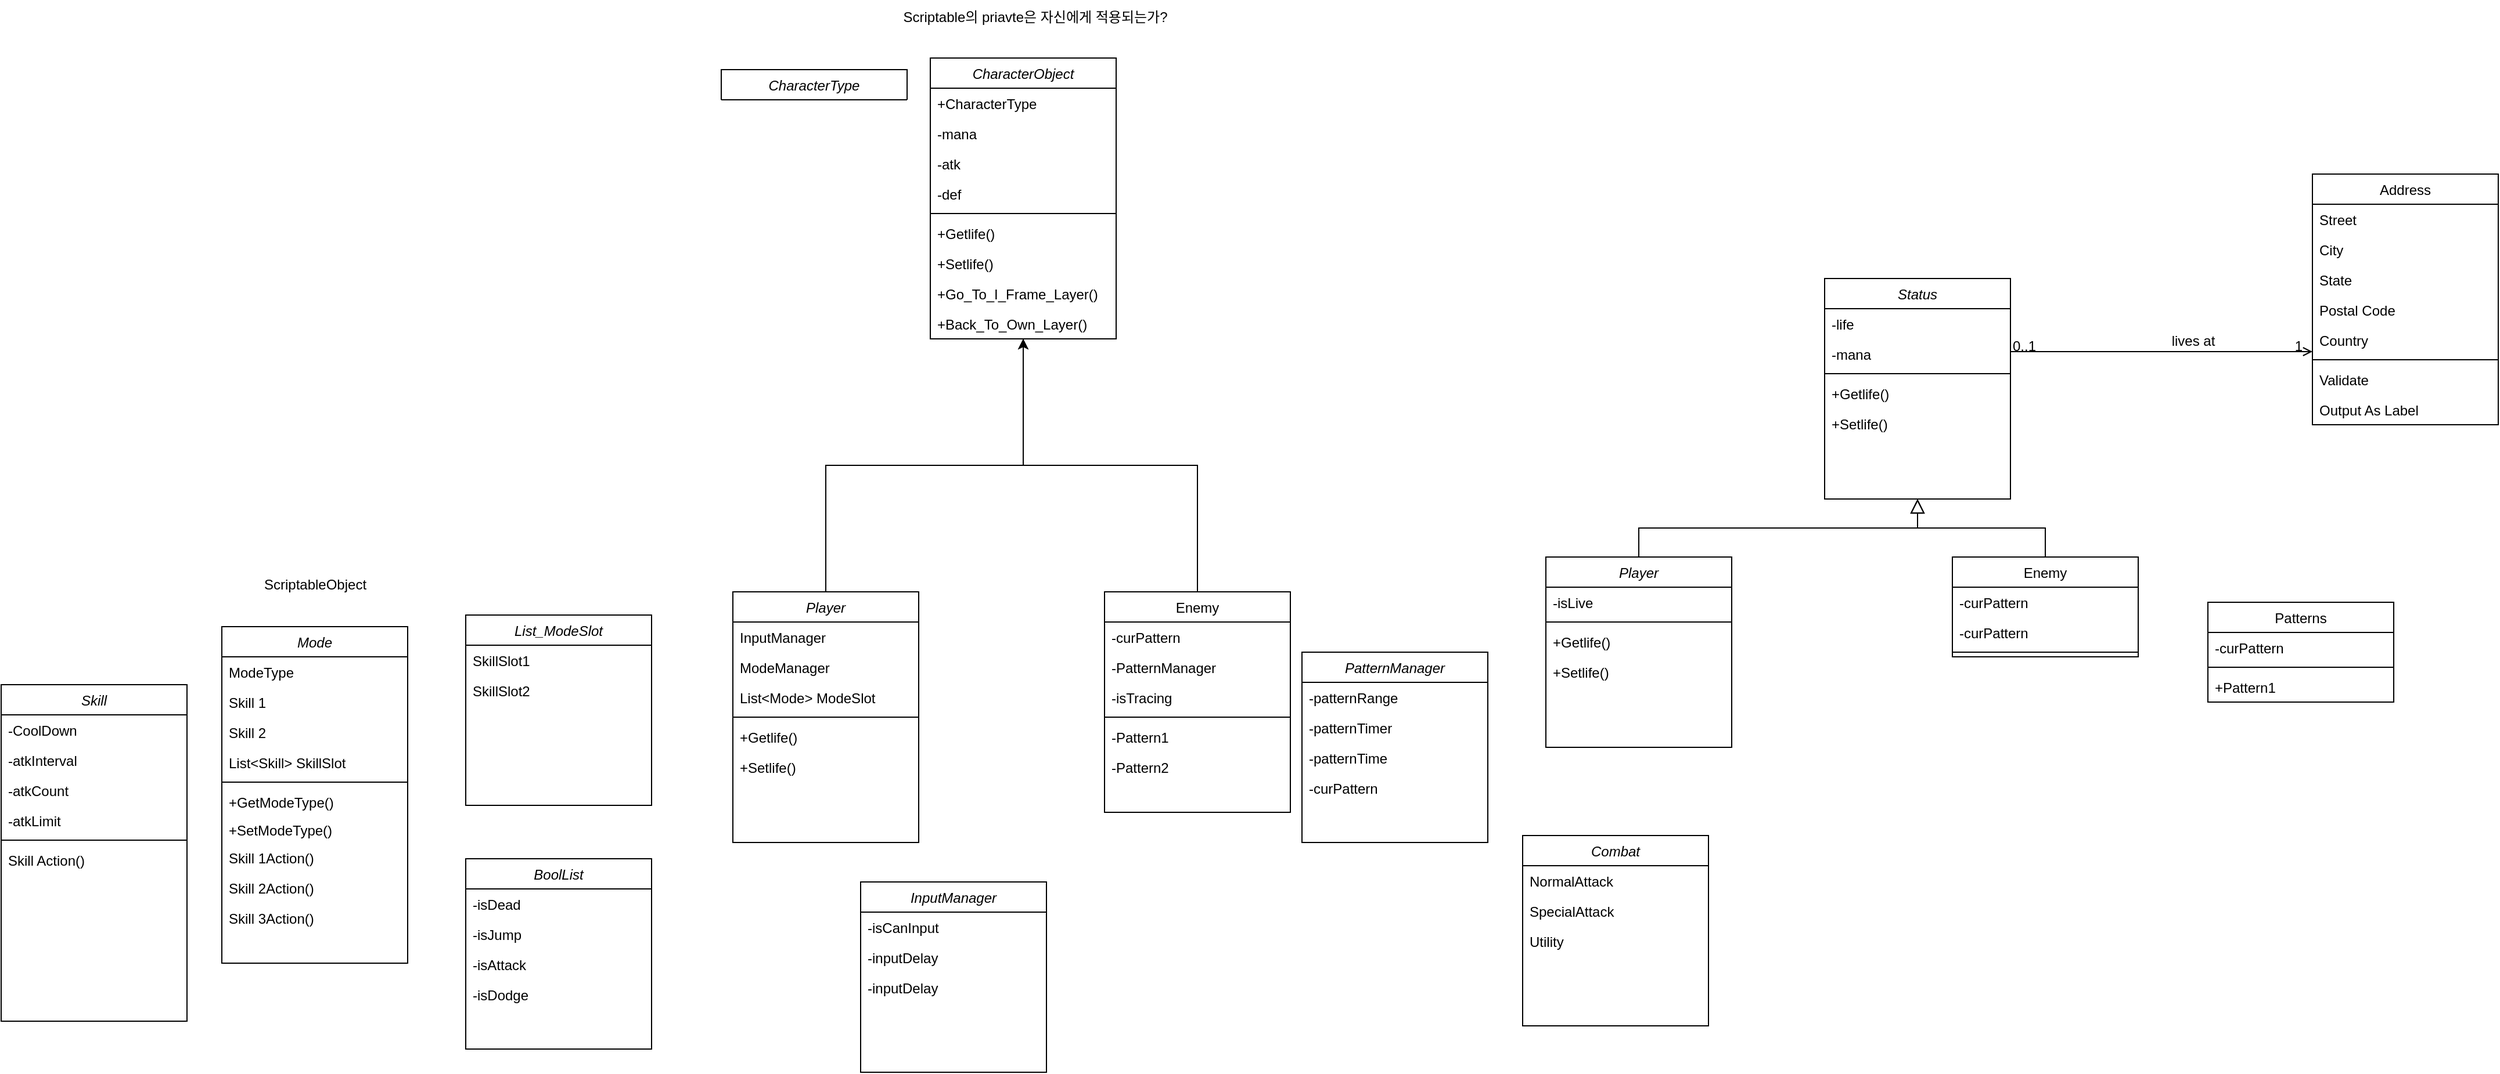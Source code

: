 <mxfile version="21.7.5" type="github">
  <diagram id="C5RBs43oDa-KdzZeNtuy" name="Page-1">
    <mxGraphModel dx="3042" dy="1934" grid="1" gridSize="10" guides="1" tooltips="1" connect="1" arrows="1" fold="1" page="1" pageScale="1" pageWidth="827" pageHeight="1169" math="0" shadow="0">
      <root>
        <mxCell id="WIyWlLk6GJQsqaUBKTNV-0" />
        <mxCell id="WIyWlLk6GJQsqaUBKTNV-1" parent="WIyWlLk6GJQsqaUBKTNV-0" />
        <mxCell id="zkfFHV4jXpPFQw0GAbJ--0" value="Status" style="swimlane;fontStyle=2;align=center;verticalAlign=top;childLayout=stackLayout;horizontal=1;startSize=26;horizontalStack=0;resizeParent=1;resizeLast=0;collapsible=1;marginBottom=0;rounded=0;shadow=0;strokeWidth=1;" parent="WIyWlLk6GJQsqaUBKTNV-1" vertex="1">
          <mxGeometry x="220" y="120" width="160" height="190" as="geometry">
            <mxRectangle x="230" y="140" width="160" height="26" as="alternateBounds" />
          </mxGeometry>
        </mxCell>
        <mxCell id="uWwSneEnuYxuJ-_w9T1K-6" value="-life" style="text;align=left;verticalAlign=top;spacingLeft=4;spacingRight=4;overflow=hidden;rotatable=0;points=[[0,0.5],[1,0.5]];portConstraint=eastwest;" parent="zkfFHV4jXpPFQw0GAbJ--0" vertex="1">
          <mxGeometry y="26" width="160" height="26" as="geometry" />
        </mxCell>
        <mxCell id="uWwSneEnuYxuJ-_w9T1K-7" value="-mana" style="text;align=left;verticalAlign=top;spacingLeft=4;spacingRight=4;overflow=hidden;rotatable=0;points=[[0,0.5],[1,0.5]];portConstraint=eastwest;rounded=0;shadow=0;html=0;" parent="zkfFHV4jXpPFQw0GAbJ--0" vertex="1">
          <mxGeometry y="52" width="160" height="26" as="geometry" />
        </mxCell>
        <mxCell id="zkfFHV4jXpPFQw0GAbJ--4" value="" style="line;html=1;strokeWidth=1;align=left;verticalAlign=middle;spacingTop=-1;spacingLeft=3;spacingRight=3;rotatable=0;labelPosition=right;points=[];portConstraint=eastwest;" parent="zkfFHV4jXpPFQw0GAbJ--0" vertex="1">
          <mxGeometry y="78" width="160" height="8" as="geometry" />
        </mxCell>
        <mxCell id="uWwSneEnuYxuJ-_w9T1K-9" value="+Getlife()" style="text;align=left;verticalAlign=top;spacingLeft=4;spacingRight=4;overflow=hidden;rotatable=0;points=[[0,0.5],[1,0.5]];portConstraint=eastwest;" parent="zkfFHV4jXpPFQw0GAbJ--0" vertex="1">
          <mxGeometry y="86" width="160" height="26" as="geometry" />
        </mxCell>
        <mxCell id="uWwSneEnuYxuJ-_w9T1K-10" value="+Setlife()" style="text;align=left;verticalAlign=top;spacingLeft=4;spacingRight=4;overflow=hidden;rotatable=0;points=[[0,0.5],[1,0.5]];portConstraint=eastwest;" parent="zkfFHV4jXpPFQw0GAbJ--0" vertex="1">
          <mxGeometry y="112" width="160" height="26" as="geometry" />
        </mxCell>
        <mxCell id="zkfFHV4jXpPFQw0GAbJ--12" value="" style="endArrow=block;endSize=10;endFill=0;shadow=0;strokeWidth=1;rounded=0;edgeStyle=elbowEdgeStyle;elbow=vertical;exitX=0.5;exitY=0;exitDx=0;exitDy=0;" parent="WIyWlLk6GJQsqaUBKTNV-1" source="SYZSIaImbJLDDhlWVHzJ-0" target="zkfFHV4jXpPFQw0GAbJ--0" edge="1">
          <mxGeometry width="160" relative="1" as="geometry">
            <mxPoint x="200" y="360" as="sourcePoint" />
            <mxPoint x="200" y="203" as="targetPoint" />
          </mxGeometry>
        </mxCell>
        <mxCell id="zkfFHV4jXpPFQw0GAbJ--13" value="Enemy" style="swimlane;fontStyle=0;align=center;verticalAlign=top;childLayout=stackLayout;horizontal=1;startSize=26;horizontalStack=0;resizeParent=1;resizeLast=0;collapsible=1;marginBottom=0;rounded=0;shadow=0;strokeWidth=1;" parent="WIyWlLk6GJQsqaUBKTNV-1" vertex="1">
          <mxGeometry x="330" y="360" width="160" height="86" as="geometry">
            <mxRectangle x="340" y="380" width="170" height="26" as="alternateBounds" />
          </mxGeometry>
        </mxCell>
        <mxCell id="zkfFHV4jXpPFQw0GAbJ--14" value="-curPattern" style="text;align=left;verticalAlign=top;spacingLeft=4;spacingRight=4;overflow=hidden;rotatable=0;points=[[0,0.5],[1,0.5]];portConstraint=eastwest;" parent="zkfFHV4jXpPFQw0GAbJ--13" vertex="1">
          <mxGeometry y="26" width="160" height="26" as="geometry" />
        </mxCell>
        <mxCell id="uWwSneEnuYxuJ-_w9T1K-12" value="-curPattern" style="text;align=left;verticalAlign=top;spacingLeft=4;spacingRight=4;overflow=hidden;rotatable=0;points=[[0,0.5],[1,0.5]];portConstraint=eastwest;" parent="zkfFHV4jXpPFQw0GAbJ--13" vertex="1">
          <mxGeometry y="52" width="160" height="26" as="geometry" />
        </mxCell>
        <mxCell id="zkfFHV4jXpPFQw0GAbJ--15" value="" style="line;html=1;strokeWidth=1;align=left;verticalAlign=middle;spacingTop=-1;spacingLeft=3;spacingRight=3;rotatable=0;labelPosition=right;points=[];portConstraint=eastwest;" parent="zkfFHV4jXpPFQw0GAbJ--13" vertex="1">
          <mxGeometry y="78" width="160" height="8" as="geometry" />
        </mxCell>
        <mxCell id="zkfFHV4jXpPFQw0GAbJ--16" value="" style="endArrow=block;endSize=10;endFill=0;shadow=0;strokeWidth=1;rounded=0;edgeStyle=elbowEdgeStyle;elbow=vertical;" parent="WIyWlLk6GJQsqaUBKTNV-1" source="zkfFHV4jXpPFQw0GAbJ--13" target="zkfFHV4jXpPFQw0GAbJ--0" edge="1">
          <mxGeometry width="160" relative="1" as="geometry">
            <mxPoint x="210" y="373" as="sourcePoint" />
            <mxPoint x="310" y="271" as="targetPoint" />
          </mxGeometry>
        </mxCell>
        <mxCell id="zkfFHV4jXpPFQw0GAbJ--17" value="Address" style="swimlane;fontStyle=0;align=center;verticalAlign=top;childLayout=stackLayout;horizontal=1;startSize=26;horizontalStack=0;resizeParent=1;resizeLast=0;collapsible=1;marginBottom=0;rounded=0;shadow=0;strokeWidth=1;" parent="WIyWlLk6GJQsqaUBKTNV-1" vertex="1">
          <mxGeometry x="640" y="30" width="160" height="216" as="geometry">
            <mxRectangle x="550" y="140" width="160" height="26" as="alternateBounds" />
          </mxGeometry>
        </mxCell>
        <mxCell id="zkfFHV4jXpPFQw0GAbJ--18" value="Street" style="text;align=left;verticalAlign=top;spacingLeft=4;spacingRight=4;overflow=hidden;rotatable=0;points=[[0,0.5],[1,0.5]];portConstraint=eastwest;" parent="zkfFHV4jXpPFQw0GAbJ--17" vertex="1">
          <mxGeometry y="26" width="160" height="26" as="geometry" />
        </mxCell>
        <mxCell id="zkfFHV4jXpPFQw0GAbJ--19" value="City" style="text;align=left;verticalAlign=top;spacingLeft=4;spacingRight=4;overflow=hidden;rotatable=0;points=[[0,0.5],[1,0.5]];portConstraint=eastwest;rounded=0;shadow=0;html=0;" parent="zkfFHV4jXpPFQw0GAbJ--17" vertex="1">
          <mxGeometry y="52" width="160" height="26" as="geometry" />
        </mxCell>
        <mxCell id="zkfFHV4jXpPFQw0GAbJ--20" value="State" style="text;align=left;verticalAlign=top;spacingLeft=4;spacingRight=4;overflow=hidden;rotatable=0;points=[[0,0.5],[1,0.5]];portConstraint=eastwest;rounded=0;shadow=0;html=0;" parent="zkfFHV4jXpPFQw0GAbJ--17" vertex="1">
          <mxGeometry y="78" width="160" height="26" as="geometry" />
        </mxCell>
        <mxCell id="zkfFHV4jXpPFQw0GAbJ--21" value="Postal Code" style="text;align=left;verticalAlign=top;spacingLeft=4;spacingRight=4;overflow=hidden;rotatable=0;points=[[0,0.5],[1,0.5]];portConstraint=eastwest;rounded=0;shadow=0;html=0;" parent="zkfFHV4jXpPFQw0GAbJ--17" vertex="1">
          <mxGeometry y="104" width="160" height="26" as="geometry" />
        </mxCell>
        <mxCell id="zkfFHV4jXpPFQw0GAbJ--22" value="Country" style="text;align=left;verticalAlign=top;spacingLeft=4;spacingRight=4;overflow=hidden;rotatable=0;points=[[0,0.5],[1,0.5]];portConstraint=eastwest;rounded=0;shadow=0;html=0;" parent="zkfFHV4jXpPFQw0GAbJ--17" vertex="1">
          <mxGeometry y="130" width="160" height="26" as="geometry" />
        </mxCell>
        <mxCell id="zkfFHV4jXpPFQw0GAbJ--23" value="" style="line;html=1;strokeWidth=1;align=left;verticalAlign=middle;spacingTop=-1;spacingLeft=3;spacingRight=3;rotatable=0;labelPosition=right;points=[];portConstraint=eastwest;" parent="zkfFHV4jXpPFQw0GAbJ--17" vertex="1">
          <mxGeometry y="156" width="160" height="8" as="geometry" />
        </mxCell>
        <mxCell id="zkfFHV4jXpPFQw0GAbJ--24" value="Validate" style="text;align=left;verticalAlign=top;spacingLeft=4;spacingRight=4;overflow=hidden;rotatable=0;points=[[0,0.5],[1,0.5]];portConstraint=eastwest;" parent="zkfFHV4jXpPFQw0GAbJ--17" vertex="1">
          <mxGeometry y="164" width="160" height="26" as="geometry" />
        </mxCell>
        <mxCell id="zkfFHV4jXpPFQw0GAbJ--25" value="Output As Label" style="text;align=left;verticalAlign=top;spacingLeft=4;spacingRight=4;overflow=hidden;rotatable=0;points=[[0,0.5],[1,0.5]];portConstraint=eastwest;" parent="zkfFHV4jXpPFQw0GAbJ--17" vertex="1">
          <mxGeometry y="190" width="160" height="26" as="geometry" />
        </mxCell>
        <mxCell id="zkfFHV4jXpPFQw0GAbJ--26" value="" style="endArrow=open;shadow=0;strokeWidth=1;rounded=0;endFill=1;edgeStyle=elbowEdgeStyle;elbow=vertical;" parent="WIyWlLk6GJQsqaUBKTNV-1" source="zkfFHV4jXpPFQw0GAbJ--0" target="zkfFHV4jXpPFQw0GAbJ--17" edge="1">
          <mxGeometry x="0.5" y="41" relative="1" as="geometry">
            <mxPoint x="380" y="192" as="sourcePoint" />
            <mxPoint x="540" y="192" as="targetPoint" />
            <mxPoint x="-40" y="32" as="offset" />
          </mxGeometry>
        </mxCell>
        <mxCell id="zkfFHV4jXpPFQw0GAbJ--27" value="0..1" style="resizable=0;align=left;verticalAlign=bottom;labelBackgroundColor=none;fontSize=12;" parent="zkfFHV4jXpPFQw0GAbJ--26" connectable="0" vertex="1">
          <mxGeometry x="-1" relative="1" as="geometry">
            <mxPoint y="4" as="offset" />
          </mxGeometry>
        </mxCell>
        <mxCell id="zkfFHV4jXpPFQw0GAbJ--28" value="1" style="resizable=0;align=right;verticalAlign=bottom;labelBackgroundColor=none;fontSize=12;" parent="zkfFHV4jXpPFQw0GAbJ--26" connectable="0" vertex="1">
          <mxGeometry x="1" relative="1" as="geometry">
            <mxPoint x="-7" y="4" as="offset" />
          </mxGeometry>
        </mxCell>
        <mxCell id="zkfFHV4jXpPFQw0GAbJ--29" value="lives at" style="text;html=1;resizable=0;points=[];;align=center;verticalAlign=middle;labelBackgroundColor=none;rounded=0;shadow=0;strokeWidth=1;fontSize=12;" parent="zkfFHV4jXpPFQw0GAbJ--26" vertex="1" connectable="0">
          <mxGeometry x="0.5" y="49" relative="1" as="geometry">
            <mxPoint x="-38" y="40" as="offset" />
          </mxGeometry>
        </mxCell>
        <mxCell id="SYZSIaImbJLDDhlWVHzJ-0" value="Player" style="swimlane;fontStyle=2;align=center;verticalAlign=top;childLayout=stackLayout;horizontal=1;startSize=26;horizontalStack=0;resizeParent=1;resizeLast=0;collapsible=1;marginBottom=0;rounded=0;shadow=0;strokeWidth=1;" parent="WIyWlLk6GJQsqaUBKTNV-1" vertex="1">
          <mxGeometry x="-20" y="360" width="160" height="164" as="geometry">
            <mxRectangle x="230" y="140" width="160" height="26" as="alternateBounds" />
          </mxGeometry>
        </mxCell>
        <mxCell id="SYZSIaImbJLDDhlWVHzJ-1" value="-isLive" style="text;align=left;verticalAlign=top;spacingLeft=4;spacingRight=4;overflow=hidden;rotatable=0;points=[[0,0.5],[1,0.5]];portConstraint=eastwest;" parent="SYZSIaImbJLDDhlWVHzJ-0" vertex="1">
          <mxGeometry y="26" width="160" height="26" as="geometry" />
        </mxCell>
        <mxCell id="SYZSIaImbJLDDhlWVHzJ-4" value="" style="line;html=1;strokeWidth=1;align=left;verticalAlign=middle;spacingTop=-1;spacingLeft=3;spacingRight=3;rotatable=0;labelPosition=right;points=[];portConstraint=eastwest;" parent="SYZSIaImbJLDDhlWVHzJ-0" vertex="1">
          <mxGeometry y="52" width="160" height="8" as="geometry" />
        </mxCell>
        <mxCell id="SYZSIaImbJLDDhlWVHzJ-5" value="+Getlife()" style="text;align=left;verticalAlign=top;spacingLeft=4;spacingRight=4;overflow=hidden;rotatable=0;points=[[0,0.5],[1,0.5]];portConstraint=eastwest;" parent="SYZSIaImbJLDDhlWVHzJ-0" vertex="1">
          <mxGeometry y="60" width="160" height="26" as="geometry" />
        </mxCell>
        <mxCell id="uWwSneEnuYxuJ-_w9T1K-0" value="+Setlife()" style="text;align=left;verticalAlign=top;spacingLeft=4;spacingRight=4;overflow=hidden;rotatable=0;points=[[0,0.5],[1,0.5]];portConstraint=eastwest;" parent="SYZSIaImbJLDDhlWVHzJ-0" vertex="1">
          <mxGeometry y="86" width="160" height="26" as="geometry" />
        </mxCell>
        <mxCell id="uWwSneEnuYxuJ-_w9T1K-13" value="Patterns" style="swimlane;fontStyle=0;align=center;verticalAlign=top;childLayout=stackLayout;horizontal=1;startSize=26;horizontalStack=0;resizeParent=1;resizeLast=0;collapsible=1;marginBottom=0;rounded=0;shadow=0;strokeWidth=1;" parent="WIyWlLk6GJQsqaUBKTNV-1" vertex="1">
          <mxGeometry x="550" y="399" width="160" height="86" as="geometry">
            <mxRectangle x="340" y="380" width="170" height="26" as="alternateBounds" />
          </mxGeometry>
        </mxCell>
        <mxCell id="uWwSneEnuYxuJ-_w9T1K-14" value="-curPattern" style="text;align=left;verticalAlign=top;spacingLeft=4;spacingRight=4;overflow=hidden;rotatable=0;points=[[0,0.5],[1,0.5]];portConstraint=eastwest;" parent="uWwSneEnuYxuJ-_w9T1K-13" vertex="1">
          <mxGeometry y="26" width="160" height="26" as="geometry" />
        </mxCell>
        <mxCell id="uWwSneEnuYxuJ-_w9T1K-16" value="" style="line;html=1;strokeWidth=1;align=left;verticalAlign=middle;spacingTop=-1;spacingLeft=3;spacingRight=3;rotatable=0;labelPosition=right;points=[];portConstraint=eastwest;" parent="uWwSneEnuYxuJ-_w9T1K-13" vertex="1">
          <mxGeometry y="52" width="160" height="8" as="geometry" />
        </mxCell>
        <mxCell id="uWwSneEnuYxuJ-_w9T1K-15" value="+Pattern1" style="text;align=left;verticalAlign=top;spacingLeft=4;spacingRight=4;overflow=hidden;rotatable=0;points=[[0,0.5],[1,0.5]];portConstraint=eastwest;" parent="uWwSneEnuYxuJ-_w9T1K-13" vertex="1">
          <mxGeometry y="60" width="160" height="26" as="geometry" />
        </mxCell>
        <mxCell id="o0LXZU5-6Od_9K37iGlO-0" value="CharacterObject" style="swimlane;fontStyle=2;align=center;verticalAlign=top;childLayout=stackLayout;horizontal=1;startSize=26;horizontalStack=0;resizeParent=1;resizeLast=0;collapsible=1;marginBottom=0;rounded=0;shadow=0;strokeWidth=1;" parent="WIyWlLk6GJQsqaUBKTNV-1" vertex="1">
          <mxGeometry x="-550" y="-70" width="160" height="242" as="geometry">
            <mxRectangle x="230" y="140" width="160" height="26" as="alternateBounds" />
          </mxGeometry>
        </mxCell>
        <mxCell id="o0LXZU5-6Od_9K37iGlO-1" value="+CharacterType" style="text;align=left;verticalAlign=top;spacingLeft=4;spacingRight=4;overflow=hidden;rotatable=0;points=[[0,0.5],[1,0.5]];portConstraint=eastwest;" parent="o0LXZU5-6Od_9K37iGlO-0" vertex="1">
          <mxGeometry y="26" width="160" height="26" as="geometry" />
        </mxCell>
        <mxCell id="o0LXZU5-6Od_9K37iGlO-25" value="-mana" style="text;align=left;verticalAlign=top;spacingLeft=4;spacingRight=4;overflow=hidden;rotatable=0;points=[[0,0.5],[1,0.5]];portConstraint=eastwest;rounded=0;shadow=0;html=0;" parent="o0LXZU5-6Od_9K37iGlO-0" vertex="1">
          <mxGeometry y="52" width="160" height="26" as="geometry" />
        </mxCell>
        <mxCell id="o0LXZU5-6Od_9K37iGlO-24" value="-atk" style="text;align=left;verticalAlign=top;spacingLeft=4;spacingRight=4;overflow=hidden;rotatable=0;points=[[0,0.5],[1,0.5]];portConstraint=eastwest;" parent="o0LXZU5-6Od_9K37iGlO-0" vertex="1">
          <mxGeometry y="78" width="160" height="26" as="geometry" />
        </mxCell>
        <mxCell id="cVBQmCQy5wfj4TZodvtZ-32" value="-def" style="text;align=left;verticalAlign=top;spacingLeft=4;spacingRight=4;overflow=hidden;rotatable=0;points=[[0,0.5],[1,0.5]];portConstraint=eastwest;" vertex="1" parent="o0LXZU5-6Od_9K37iGlO-0">
          <mxGeometry y="104" width="160" height="26" as="geometry" />
        </mxCell>
        <mxCell id="o0LXZU5-6Od_9K37iGlO-2" value="" style="line;html=1;strokeWidth=1;align=left;verticalAlign=middle;spacingTop=-1;spacingLeft=3;spacingRight=3;rotatable=0;labelPosition=right;points=[];portConstraint=eastwest;" parent="o0LXZU5-6Od_9K37iGlO-0" vertex="1">
          <mxGeometry y="130" width="160" height="8" as="geometry" />
        </mxCell>
        <mxCell id="o0LXZU5-6Od_9K37iGlO-3" value="+Getlife()" style="text;align=left;verticalAlign=top;spacingLeft=4;spacingRight=4;overflow=hidden;rotatable=0;points=[[0,0.5],[1,0.5]];portConstraint=eastwest;" parent="o0LXZU5-6Od_9K37iGlO-0" vertex="1">
          <mxGeometry y="138" width="160" height="26" as="geometry" />
        </mxCell>
        <mxCell id="o0LXZU5-6Od_9K37iGlO-4" value="+Setlife()" style="text;align=left;verticalAlign=top;spacingLeft=4;spacingRight=4;overflow=hidden;rotatable=0;points=[[0,0.5],[1,0.5]];portConstraint=eastwest;" parent="o0LXZU5-6Od_9K37iGlO-0" vertex="1">
          <mxGeometry y="164" width="160" height="26" as="geometry" />
        </mxCell>
        <mxCell id="cVBQmCQy5wfj4TZodvtZ-62" value="+Go_To_I_Frame_Layer()" style="text;align=left;verticalAlign=top;spacingLeft=4;spacingRight=4;overflow=hidden;rotatable=0;points=[[0,0.5],[1,0.5]];portConstraint=eastwest;" vertex="1" parent="o0LXZU5-6Od_9K37iGlO-0">
          <mxGeometry y="190" width="160" height="26" as="geometry" />
        </mxCell>
        <mxCell id="cVBQmCQy5wfj4TZodvtZ-63" value="+Back_To_Own_Layer()" style="text;align=left;verticalAlign=top;spacingLeft=4;spacingRight=4;overflow=hidden;rotatable=0;points=[[0,0.5],[1,0.5]];portConstraint=eastwest;" vertex="1" parent="o0LXZU5-6Od_9K37iGlO-0">
          <mxGeometry y="216" width="160" height="26" as="geometry" />
        </mxCell>
        <mxCell id="o0LXZU5-6Od_9K37iGlO-5" value="CharacterType" style="swimlane;fontStyle=2;align=center;verticalAlign=top;childLayout=stackLayout;horizontal=1;startSize=26;horizontalStack=0;resizeParent=1;resizeLast=0;collapsible=1;marginBottom=0;rounded=0;shadow=0;strokeWidth=1;" parent="WIyWlLk6GJQsqaUBKTNV-1" vertex="1" collapsed="1">
          <mxGeometry x="-730" y="-60" width="160" height="26" as="geometry">
            <mxRectangle x="-10" y="70" width="160" height="164" as="alternateBounds" />
          </mxGeometry>
        </mxCell>
        <mxCell id="o0LXZU5-6Od_9K37iGlO-6" value="Human&#xa;" style="text;align=left;verticalAlign=top;spacingLeft=4;spacingRight=4;overflow=hidden;rotatable=0;points=[[0,0.5],[1,0.5]];portConstraint=eastwest;" parent="o0LXZU5-6Od_9K37iGlO-5" vertex="1">
          <mxGeometry y="26" width="160" height="26" as="geometry" />
        </mxCell>
        <mxCell id="o0LXZU5-6Od_9K37iGlO-10" value="Demon" style="text;align=left;verticalAlign=top;spacingLeft=4;spacingRight=4;overflow=hidden;rotatable=0;points=[[0,0.5],[1,0.5]];portConstraint=eastwest;" parent="o0LXZU5-6Od_9K37iGlO-5" vertex="1">
          <mxGeometry y="52" width="160" height="26" as="geometry" />
        </mxCell>
        <mxCell id="o0LXZU5-6Od_9K37iGlO-16" style="edgeStyle=orthogonalEdgeStyle;rounded=0;orthogonalLoop=1;jettySize=auto;html=1;entryX=0.5;entryY=1;entryDx=0;entryDy=0;exitX=0.5;exitY=0;exitDx=0;exitDy=0;" parent="WIyWlLk6GJQsqaUBKTNV-1" source="o0LXZU5-6Od_9K37iGlO-11" target="o0LXZU5-6Od_9K37iGlO-0" edge="1">
          <mxGeometry relative="1" as="geometry" />
        </mxCell>
        <mxCell id="o0LXZU5-6Od_9K37iGlO-11" value="Player" style="swimlane;fontStyle=2;align=center;verticalAlign=top;childLayout=stackLayout;horizontal=1;startSize=26;horizontalStack=0;resizeParent=1;resizeLast=0;collapsible=1;marginBottom=0;rounded=0;shadow=0;strokeWidth=1;" parent="WIyWlLk6GJQsqaUBKTNV-1" vertex="1">
          <mxGeometry x="-720" y="390" width="160" height="216" as="geometry">
            <mxRectangle x="230" y="140" width="160" height="26" as="alternateBounds" />
          </mxGeometry>
        </mxCell>
        <mxCell id="cVBQmCQy5wfj4TZodvtZ-22" value="InputManager" style="text;align=left;verticalAlign=top;spacingLeft=4;spacingRight=4;overflow=hidden;rotatable=0;points=[[0,0.5],[1,0.5]];portConstraint=eastwest;" vertex="1" parent="o0LXZU5-6Od_9K37iGlO-11">
          <mxGeometry y="26" width="160" height="26" as="geometry" />
        </mxCell>
        <mxCell id="cVBQmCQy5wfj4TZodvtZ-26" value="ModeManager" style="text;align=left;verticalAlign=top;spacingLeft=4;spacingRight=4;overflow=hidden;rotatable=0;points=[[0,0.5],[1,0.5]];portConstraint=eastwest;" vertex="1" parent="o0LXZU5-6Od_9K37iGlO-11">
          <mxGeometry y="52" width="160" height="26" as="geometry" />
        </mxCell>
        <mxCell id="cVBQmCQy5wfj4TZodvtZ-27" value="List&lt;Mode&gt; ModeSlot" style="text;align=left;verticalAlign=top;spacingLeft=4;spacingRight=4;overflow=hidden;rotatable=0;points=[[0,0.5],[1,0.5]];portConstraint=eastwest;" vertex="1" parent="o0LXZU5-6Od_9K37iGlO-11">
          <mxGeometry y="78" width="160" height="26" as="geometry" />
        </mxCell>
        <mxCell id="o0LXZU5-6Od_9K37iGlO-13" value="" style="line;html=1;strokeWidth=1;align=left;verticalAlign=middle;spacingTop=-1;spacingLeft=3;spacingRight=3;rotatable=0;labelPosition=right;points=[];portConstraint=eastwest;" parent="o0LXZU5-6Od_9K37iGlO-11" vertex="1">
          <mxGeometry y="104" width="160" height="8" as="geometry" />
        </mxCell>
        <mxCell id="o0LXZU5-6Od_9K37iGlO-14" value="+Getlife()" style="text;align=left;verticalAlign=top;spacingLeft=4;spacingRight=4;overflow=hidden;rotatable=0;points=[[0,0.5],[1,0.5]];portConstraint=eastwest;" parent="o0LXZU5-6Od_9K37iGlO-11" vertex="1">
          <mxGeometry y="112" width="160" height="26" as="geometry" />
        </mxCell>
        <mxCell id="o0LXZU5-6Od_9K37iGlO-15" value="+Setlife()" style="text;align=left;verticalAlign=top;spacingLeft=4;spacingRight=4;overflow=hidden;rotatable=0;points=[[0,0.5],[1,0.5]];portConstraint=eastwest;" parent="o0LXZU5-6Od_9K37iGlO-11" vertex="1">
          <mxGeometry y="138" width="160" height="26" as="geometry" />
        </mxCell>
        <mxCell id="o0LXZU5-6Od_9K37iGlO-21" style="edgeStyle=orthogonalEdgeStyle;rounded=0;orthogonalLoop=1;jettySize=auto;html=1;entryX=0.5;entryY=1;entryDx=0;entryDy=0;exitX=0.5;exitY=0;exitDx=0;exitDy=0;" parent="WIyWlLk6GJQsqaUBKTNV-1" source="o0LXZU5-6Od_9K37iGlO-17" target="o0LXZU5-6Od_9K37iGlO-0" edge="1">
          <mxGeometry relative="1" as="geometry" />
        </mxCell>
        <mxCell id="o0LXZU5-6Od_9K37iGlO-17" value="Enemy" style="swimlane;fontStyle=0;align=center;verticalAlign=top;childLayout=stackLayout;horizontal=1;startSize=26;horizontalStack=0;resizeParent=1;resizeLast=0;collapsible=1;marginBottom=0;rounded=0;shadow=0;strokeWidth=1;" parent="WIyWlLk6GJQsqaUBKTNV-1" vertex="1">
          <mxGeometry x="-400" y="390" width="160" height="190" as="geometry">
            <mxRectangle x="340" y="380" width="170" height="26" as="alternateBounds" />
          </mxGeometry>
        </mxCell>
        <mxCell id="o0LXZU5-6Od_9K37iGlO-18" value="-curPattern" style="text;align=left;verticalAlign=top;spacingLeft=4;spacingRight=4;overflow=hidden;rotatable=0;points=[[0,0.5],[1,0.5]];portConstraint=eastwest;" parent="o0LXZU5-6Od_9K37iGlO-17" vertex="1">
          <mxGeometry y="26" width="160" height="26" as="geometry" />
        </mxCell>
        <mxCell id="cVBQmCQy5wfj4TZodvtZ-36" value="-PatternManager" style="text;align=left;verticalAlign=top;spacingLeft=4;spacingRight=4;overflow=hidden;rotatable=0;points=[[0,0.5],[1,0.5]];portConstraint=eastwest;" vertex="1" parent="o0LXZU5-6Od_9K37iGlO-17">
          <mxGeometry y="52" width="160" height="26" as="geometry" />
        </mxCell>
        <mxCell id="o0LXZU5-6Od_9K37iGlO-19" value="-isTracing" style="text;align=left;verticalAlign=top;spacingLeft=4;spacingRight=4;overflow=hidden;rotatable=0;points=[[0,0.5],[1,0.5]];portConstraint=eastwest;" parent="o0LXZU5-6Od_9K37iGlO-17" vertex="1">
          <mxGeometry y="78" width="160" height="26" as="geometry" />
        </mxCell>
        <mxCell id="o0LXZU5-6Od_9K37iGlO-20" value="" style="line;html=1;strokeWidth=1;align=left;verticalAlign=middle;spacingTop=-1;spacingLeft=3;spacingRight=3;rotatable=0;labelPosition=right;points=[];portConstraint=eastwest;" parent="o0LXZU5-6Od_9K37iGlO-17" vertex="1">
          <mxGeometry y="104" width="160" height="8" as="geometry" />
        </mxCell>
        <mxCell id="cVBQmCQy5wfj4TZodvtZ-34" value="-Pattern1" style="text;align=left;verticalAlign=top;spacingLeft=4;spacingRight=4;overflow=hidden;rotatable=0;points=[[0,0.5],[1,0.5]];portConstraint=eastwest;" vertex="1" parent="o0LXZU5-6Od_9K37iGlO-17">
          <mxGeometry y="112" width="160" height="26" as="geometry" />
        </mxCell>
        <mxCell id="cVBQmCQy5wfj4TZodvtZ-35" value="-Pattern2" style="text;align=left;verticalAlign=top;spacingLeft=4;spacingRight=4;overflow=hidden;rotatable=0;points=[[0,0.5],[1,0.5]];portConstraint=eastwest;" vertex="1" parent="o0LXZU5-6Od_9K37iGlO-17">
          <mxGeometry y="138" width="160" height="26" as="geometry" />
        </mxCell>
        <mxCell id="o0LXZU5-6Od_9K37iGlO-26" value="Scriptable의 priavte은 자신에게 적용되는가?" style="text;html=1;align=center;verticalAlign=middle;resizable=0;points=[];autosize=1;strokeColor=none;fillColor=none;" parent="WIyWlLk6GJQsqaUBKTNV-1" vertex="1">
          <mxGeometry x="-590" y="-120" width="260" height="30" as="geometry" />
        </mxCell>
        <mxCell id="725qmB7uthzm8OpOsjdw-5" value="Combat" style="swimlane;fontStyle=2;align=center;verticalAlign=top;childLayout=stackLayout;horizontal=1;startSize=26;horizontalStack=0;resizeParent=1;resizeLast=0;collapsible=1;marginBottom=0;rounded=0;shadow=0;strokeWidth=1;" parent="WIyWlLk6GJQsqaUBKTNV-1" vertex="1">
          <mxGeometry x="-40" y="600" width="160" height="164" as="geometry">
            <mxRectangle x="-220" y="130" width="160" height="26" as="alternateBounds" />
          </mxGeometry>
        </mxCell>
        <mxCell id="725qmB7uthzm8OpOsjdw-6" value="NormalAttack" style="text;align=left;verticalAlign=top;spacingLeft=4;spacingRight=4;overflow=hidden;rotatable=0;points=[[0,0.5],[1,0.5]];portConstraint=eastwest;" parent="725qmB7uthzm8OpOsjdw-5" vertex="1">
          <mxGeometry y="26" width="160" height="26" as="geometry" />
        </mxCell>
        <mxCell id="725qmB7uthzm8OpOsjdw-7" value="SpecialAttack" style="text;align=left;verticalAlign=top;spacingLeft=4;spacingRight=4;overflow=hidden;rotatable=0;points=[[0,0.5],[1,0.5]];portConstraint=eastwest;" parent="725qmB7uthzm8OpOsjdw-5" vertex="1">
          <mxGeometry y="52" width="160" height="26" as="geometry" />
        </mxCell>
        <mxCell id="725qmB7uthzm8OpOsjdw-9" value="Utility" style="text;align=left;verticalAlign=top;spacingLeft=4;spacingRight=4;overflow=hidden;rotatable=0;points=[[0,0.5],[1,0.5]];portConstraint=eastwest;" parent="725qmB7uthzm8OpOsjdw-5" vertex="1">
          <mxGeometry y="78" width="160" height="26" as="geometry" />
        </mxCell>
        <mxCell id="cVBQmCQy5wfj4TZodvtZ-8" value="Mode" style="swimlane;fontStyle=2;align=center;verticalAlign=top;childLayout=stackLayout;horizontal=1;startSize=26;horizontalStack=0;resizeParent=1;resizeLast=0;collapsible=1;marginBottom=0;rounded=0;shadow=0;strokeWidth=1;" vertex="1" parent="WIyWlLk6GJQsqaUBKTNV-1">
          <mxGeometry x="-1160" y="420" width="160" height="290" as="geometry">
            <mxRectangle x="-1300" y="410" width="160" height="26" as="alternateBounds" />
          </mxGeometry>
        </mxCell>
        <mxCell id="cVBQmCQy5wfj4TZodvtZ-10" value="ModeType" style="text;align=left;verticalAlign=top;spacingLeft=4;spacingRight=4;overflow=hidden;rotatable=0;points=[[0,0.5],[1,0.5]];portConstraint=eastwest;" vertex="1" parent="cVBQmCQy5wfj4TZodvtZ-8">
          <mxGeometry y="26" width="160" height="26" as="geometry" />
        </mxCell>
        <mxCell id="cVBQmCQy5wfj4TZodvtZ-12" value="Skill 1" style="text;align=left;verticalAlign=top;spacingLeft=4;spacingRight=4;overflow=hidden;rotatable=0;points=[[0,0.5],[1,0.5]];portConstraint=eastwest;" vertex="1" parent="cVBQmCQy5wfj4TZodvtZ-8">
          <mxGeometry y="52" width="160" height="26" as="geometry" />
        </mxCell>
        <mxCell id="cVBQmCQy5wfj4TZodvtZ-13" value="Skill 2" style="text;align=left;verticalAlign=top;spacingLeft=4;spacingRight=4;overflow=hidden;rotatable=0;points=[[0,0.5],[1,0.5]];portConstraint=eastwest;" vertex="1" parent="cVBQmCQy5wfj4TZodvtZ-8">
          <mxGeometry y="78" width="160" height="26" as="geometry" />
        </mxCell>
        <mxCell id="cVBQmCQy5wfj4TZodvtZ-14" value="List&lt;Skill&gt; SkillSlot" style="text;align=left;verticalAlign=top;spacingLeft=4;spacingRight=4;overflow=hidden;rotatable=0;points=[[0,0.5],[1,0.5]];portConstraint=eastwest;" vertex="1" parent="cVBQmCQy5wfj4TZodvtZ-8">
          <mxGeometry y="104" width="160" height="26" as="geometry" />
        </mxCell>
        <mxCell id="cVBQmCQy5wfj4TZodvtZ-16" value="" style="line;html=1;strokeWidth=1;align=left;verticalAlign=middle;spacingTop=-1;spacingLeft=3;spacingRight=3;rotatable=0;labelPosition=right;points=[];portConstraint=eastwest;" vertex="1" parent="cVBQmCQy5wfj4TZodvtZ-8">
          <mxGeometry y="130" width="160" height="8" as="geometry" />
        </mxCell>
        <mxCell id="cVBQmCQy5wfj4TZodvtZ-17" value="+GetModeType()" style="text;align=left;verticalAlign=top;spacingLeft=4;spacingRight=4;overflow=hidden;rotatable=0;points=[[0,0.5],[1,0.5]];portConstraint=eastwest;" vertex="1" parent="cVBQmCQy5wfj4TZodvtZ-8">
          <mxGeometry y="138" width="160" height="24" as="geometry" />
        </mxCell>
        <mxCell id="cVBQmCQy5wfj4TZodvtZ-18" value="+SetModeType()" style="text;align=left;verticalAlign=top;spacingLeft=4;spacingRight=4;overflow=hidden;rotatable=0;points=[[0,0.5],[1,0.5]];portConstraint=eastwest;" vertex="1" parent="cVBQmCQy5wfj4TZodvtZ-8">
          <mxGeometry y="162" width="160" height="24" as="geometry" />
        </mxCell>
        <mxCell id="cVBQmCQy5wfj4TZodvtZ-19" value="Skill 1Action()" style="text;align=left;verticalAlign=top;spacingLeft=4;spacingRight=4;overflow=hidden;rotatable=0;points=[[0,0.5],[1,0.5]];portConstraint=eastwest;" vertex="1" parent="cVBQmCQy5wfj4TZodvtZ-8">
          <mxGeometry y="186" width="160" height="26" as="geometry" />
        </mxCell>
        <mxCell id="cVBQmCQy5wfj4TZodvtZ-20" value="Skill 2Action()" style="text;align=left;verticalAlign=top;spacingLeft=4;spacingRight=4;overflow=hidden;rotatable=0;points=[[0,0.5],[1,0.5]];portConstraint=eastwest;" vertex="1" parent="cVBQmCQy5wfj4TZodvtZ-8">
          <mxGeometry y="212" width="160" height="26" as="geometry" />
        </mxCell>
        <mxCell id="cVBQmCQy5wfj4TZodvtZ-21" value="Skill 3Action()" style="text;align=left;verticalAlign=top;spacingLeft=4;spacingRight=4;overflow=hidden;rotatable=0;points=[[0,0.5],[1,0.5]];portConstraint=eastwest;" vertex="1" parent="cVBQmCQy5wfj4TZodvtZ-8">
          <mxGeometry y="238" width="160" height="26" as="geometry" />
        </mxCell>
        <mxCell id="cVBQmCQy5wfj4TZodvtZ-11" value="ScriptableObject" style="text;html=1;align=center;verticalAlign=middle;resizable=0;points=[];autosize=1;strokeColor=none;fillColor=none;" vertex="1" parent="WIyWlLk6GJQsqaUBKTNV-1">
          <mxGeometry x="-1135" y="369" width="110" height="30" as="geometry" />
        </mxCell>
        <mxCell id="cVBQmCQy5wfj4TZodvtZ-23" value="InputManager" style="swimlane;fontStyle=2;align=center;verticalAlign=top;childLayout=stackLayout;horizontal=1;startSize=26;horizontalStack=0;resizeParent=1;resizeLast=0;collapsible=1;marginBottom=0;rounded=0;shadow=0;strokeWidth=1;" vertex="1" parent="WIyWlLk6GJQsqaUBKTNV-1">
          <mxGeometry x="-610" y="640" width="160" height="164" as="geometry">
            <mxRectangle x="-910" y="343" width="160" height="26" as="alternateBounds" />
          </mxGeometry>
        </mxCell>
        <mxCell id="cVBQmCQy5wfj4TZodvtZ-24" value="-isCanInput" style="text;align=left;verticalAlign=top;spacingLeft=4;spacingRight=4;overflow=hidden;rotatable=0;points=[[0,0.5],[1,0.5]];portConstraint=eastwest;" vertex="1" parent="cVBQmCQy5wfj4TZodvtZ-23">
          <mxGeometry y="26" width="160" height="26" as="geometry" />
        </mxCell>
        <mxCell id="cVBQmCQy5wfj4TZodvtZ-25" value="-inputDelay" style="text;align=left;verticalAlign=top;spacingLeft=4;spacingRight=4;overflow=hidden;rotatable=0;points=[[0,0.5],[1,0.5]];portConstraint=eastwest;" vertex="1" parent="cVBQmCQy5wfj4TZodvtZ-23">
          <mxGeometry y="52" width="160" height="26" as="geometry" />
        </mxCell>
        <mxCell id="cVBQmCQy5wfj4TZodvtZ-48" value="-inputDelay" style="text;align=left;verticalAlign=top;spacingLeft=4;spacingRight=4;overflow=hidden;rotatable=0;points=[[0,0.5],[1,0.5]];portConstraint=eastwest;" vertex="1" parent="cVBQmCQy5wfj4TZodvtZ-23">
          <mxGeometry y="78" width="160" height="26" as="geometry" />
        </mxCell>
        <mxCell id="cVBQmCQy5wfj4TZodvtZ-29" value="List_ModeSlot" style="swimlane;fontStyle=2;align=center;verticalAlign=top;childLayout=stackLayout;horizontal=1;startSize=26;horizontalStack=0;resizeParent=1;resizeLast=0;collapsible=1;marginBottom=0;rounded=0;shadow=0;strokeWidth=1;" vertex="1" parent="WIyWlLk6GJQsqaUBKTNV-1">
          <mxGeometry x="-950" y="410" width="160" height="164" as="geometry">
            <mxRectangle x="-740" y="680" width="160" height="26" as="alternateBounds" />
          </mxGeometry>
        </mxCell>
        <mxCell id="cVBQmCQy5wfj4TZodvtZ-30" value="SkillSlot1" style="text;align=left;verticalAlign=top;spacingLeft=4;spacingRight=4;overflow=hidden;rotatable=0;points=[[0,0.5],[1,0.5]];portConstraint=eastwest;" vertex="1" parent="cVBQmCQy5wfj4TZodvtZ-29">
          <mxGeometry y="26" width="160" height="26" as="geometry" />
        </mxCell>
        <mxCell id="cVBQmCQy5wfj4TZodvtZ-31" value="SkillSlot2" style="text;align=left;verticalAlign=top;spacingLeft=4;spacingRight=4;overflow=hidden;rotatable=0;points=[[0,0.5],[1,0.5]];portConstraint=eastwest;" vertex="1" parent="cVBQmCQy5wfj4TZodvtZ-29">
          <mxGeometry y="52" width="160" height="26" as="geometry" />
        </mxCell>
        <mxCell id="cVBQmCQy5wfj4TZodvtZ-38" value="PatternManager" style="swimlane;fontStyle=2;align=center;verticalAlign=top;childLayout=stackLayout;horizontal=1;startSize=26;horizontalStack=0;resizeParent=1;resizeLast=0;collapsible=1;marginBottom=0;rounded=0;shadow=0;strokeWidth=1;" vertex="1" parent="WIyWlLk6GJQsqaUBKTNV-1">
          <mxGeometry x="-230" y="442" width="160" height="164" as="geometry">
            <mxRectangle x="-220" y="290" width="160" height="26" as="alternateBounds" />
          </mxGeometry>
        </mxCell>
        <mxCell id="cVBQmCQy5wfj4TZodvtZ-41" value="-patternRange" style="text;align=left;verticalAlign=top;spacingLeft=4;spacingRight=4;overflow=hidden;rotatable=0;points=[[0,0.5],[1,0.5]];portConstraint=eastwest;" vertex="1" parent="cVBQmCQy5wfj4TZodvtZ-38">
          <mxGeometry y="26" width="160" height="26" as="geometry" />
        </mxCell>
        <mxCell id="cVBQmCQy5wfj4TZodvtZ-39" value="-patternTimer" style="text;align=left;verticalAlign=top;spacingLeft=4;spacingRight=4;overflow=hidden;rotatable=0;points=[[0,0.5],[1,0.5]];portConstraint=eastwest;" vertex="1" parent="cVBQmCQy5wfj4TZodvtZ-38">
          <mxGeometry y="52" width="160" height="26" as="geometry" />
        </mxCell>
        <mxCell id="cVBQmCQy5wfj4TZodvtZ-40" value="-patternTime" style="text;align=left;verticalAlign=top;spacingLeft=4;spacingRight=4;overflow=hidden;rotatable=0;points=[[0,0.5],[1,0.5]];portConstraint=eastwest;" vertex="1" parent="cVBQmCQy5wfj4TZodvtZ-38">
          <mxGeometry y="78" width="160" height="26" as="geometry" />
        </mxCell>
        <mxCell id="cVBQmCQy5wfj4TZodvtZ-42" value="-curPattern" style="text;align=left;verticalAlign=top;spacingLeft=4;spacingRight=4;overflow=hidden;rotatable=0;points=[[0,0.5],[1,0.5]];portConstraint=eastwest;" vertex="1" parent="cVBQmCQy5wfj4TZodvtZ-38">
          <mxGeometry y="104" width="160" height="26" as="geometry" />
        </mxCell>
        <mxCell id="cVBQmCQy5wfj4TZodvtZ-44" value="BoolList" style="swimlane;fontStyle=2;align=center;verticalAlign=top;childLayout=stackLayout;horizontal=1;startSize=26;horizontalStack=0;resizeParent=1;resizeLast=0;collapsible=1;marginBottom=0;rounded=0;shadow=0;strokeWidth=1;" vertex="1" parent="WIyWlLk6GJQsqaUBKTNV-1">
          <mxGeometry x="-950" y="620" width="160" height="164" as="geometry">
            <mxRectangle x="-740" y="680" width="160" height="26" as="alternateBounds" />
          </mxGeometry>
        </mxCell>
        <mxCell id="cVBQmCQy5wfj4TZodvtZ-45" value="-isDead" style="text;align=left;verticalAlign=top;spacingLeft=4;spacingRight=4;overflow=hidden;rotatable=0;points=[[0,0.5],[1,0.5]];portConstraint=eastwest;" vertex="1" parent="cVBQmCQy5wfj4TZodvtZ-44">
          <mxGeometry y="26" width="160" height="26" as="geometry" />
        </mxCell>
        <mxCell id="cVBQmCQy5wfj4TZodvtZ-46" value="-isJump" style="text;align=left;verticalAlign=top;spacingLeft=4;spacingRight=4;overflow=hidden;rotatable=0;points=[[0,0.5],[1,0.5]];portConstraint=eastwest;" vertex="1" parent="cVBQmCQy5wfj4TZodvtZ-44">
          <mxGeometry y="52" width="160" height="26" as="geometry" />
        </mxCell>
        <mxCell id="cVBQmCQy5wfj4TZodvtZ-47" value="-isAttack" style="text;align=left;verticalAlign=top;spacingLeft=4;spacingRight=4;overflow=hidden;rotatable=0;points=[[0,0.5],[1,0.5]];portConstraint=eastwest;" vertex="1" parent="cVBQmCQy5wfj4TZodvtZ-44">
          <mxGeometry y="78" width="160" height="26" as="geometry" />
        </mxCell>
        <mxCell id="cVBQmCQy5wfj4TZodvtZ-61" value="-isDodge" style="text;align=left;verticalAlign=top;spacingLeft=4;spacingRight=4;overflow=hidden;rotatable=0;points=[[0,0.5],[1,0.5]];portConstraint=eastwest;" vertex="1" parent="cVBQmCQy5wfj4TZodvtZ-44">
          <mxGeometry y="104" width="160" height="26" as="geometry" />
        </mxCell>
        <mxCell id="cVBQmCQy5wfj4TZodvtZ-50" value="Skill" style="swimlane;fontStyle=2;align=center;verticalAlign=top;childLayout=stackLayout;horizontal=1;startSize=26;horizontalStack=0;resizeParent=1;resizeLast=0;collapsible=1;marginBottom=0;rounded=0;shadow=0;strokeWidth=1;" vertex="1" parent="WIyWlLk6GJQsqaUBKTNV-1">
          <mxGeometry x="-1350" y="470" width="160" height="290" as="geometry">
            <mxRectangle x="-1300" y="410" width="160" height="26" as="alternateBounds" />
          </mxGeometry>
        </mxCell>
        <mxCell id="cVBQmCQy5wfj4TZodvtZ-51" value="-CoolDown" style="text;align=left;verticalAlign=top;spacingLeft=4;spacingRight=4;overflow=hidden;rotatable=0;points=[[0,0.5],[1,0.5]];portConstraint=eastwest;" vertex="1" parent="cVBQmCQy5wfj4TZodvtZ-50">
          <mxGeometry y="26" width="160" height="26" as="geometry" />
        </mxCell>
        <mxCell id="cVBQmCQy5wfj4TZodvtZ-52" value="-atkInterval" style="text;align=left;verticalAlign=top;spacingLeft=4;spacingRight=4;overflow=hidden;rotatable=0;points=[[0,0.5],[1,0.5]];portConstraint=eastwest;" vertex="1" parent="cVBQmCQy5wfj4TZodvtZ-50">
          <mxGeometry y="52" width="160" height="26" as="geometry" />
        </mxCell>
        <mxCell id="cVBQmCQy5wfj4TZodvtZ-53" value="-atkCount" style="text;align=left;verticalAlign=top;spacingLeft=4;spacingRight=4;overflow=hidden;rotatable=0;points=[[0,0.5],[1,0.5]];portConstraint=eastwest;" vertex="1" parent="cVBQmCQy5wfj4TZodvtZ-50">
          <mxGeometry y="78" width="160" height="26" as="geometry" />
        </mxCell>
        <mxCell id="cVBQmCQy5wfj4TZodvtZ-54" value="-atkLimit" style="text;align=left;verticalAlign=top;spacingLeft=4;spacingRight=4;overflow=hidden;rotatable=0;points=[[0,0.5],[1,0.5]];portConstraint=eastwest;" vertex="1" parent="cVBQmCQy5wfj4TZodvtZ-50">
          <mxGeometry y="104" width="160" height="26" as="geometry" />
        </mxCell>
        <mxCell id="cVBQmCQy5wfj4TZodvtZ-55" value="" style="line;html=1;strokeWidth=1;align=left;verticalAlign=middle;spacingTop=-1;spacingLeft=3;spacingRight=3;rotatable=0;labelPosition=right;points=[];portConstraint=eastwest;" vertex="1" parent="cVBQmCQy5wfj4TZodvtZ-50">
          <mxGeometry y="130" width="160" height="8" as="geometry" />
        </mxCell>
        <mxCell id="cVBQmCQy5wfj4TZodvtZ-60" value="Skill Action()" style="text;align=left;verticalAlign=top;spacingLeft=4;spacingRight=4;overflow=hidden;rotatable=0;points=[[0,0.5],[1,0.5]];portConstraint=eastwest;" vertex="1" parent="cVBQmCQy5wfj4TZodvtZ-50">
          <mxGeometry y="138" width="160" height="26" as="geometry" />
        </mxCell>
      </root>
    </mxGraphModel>
  </diagram>
</mxfile>

